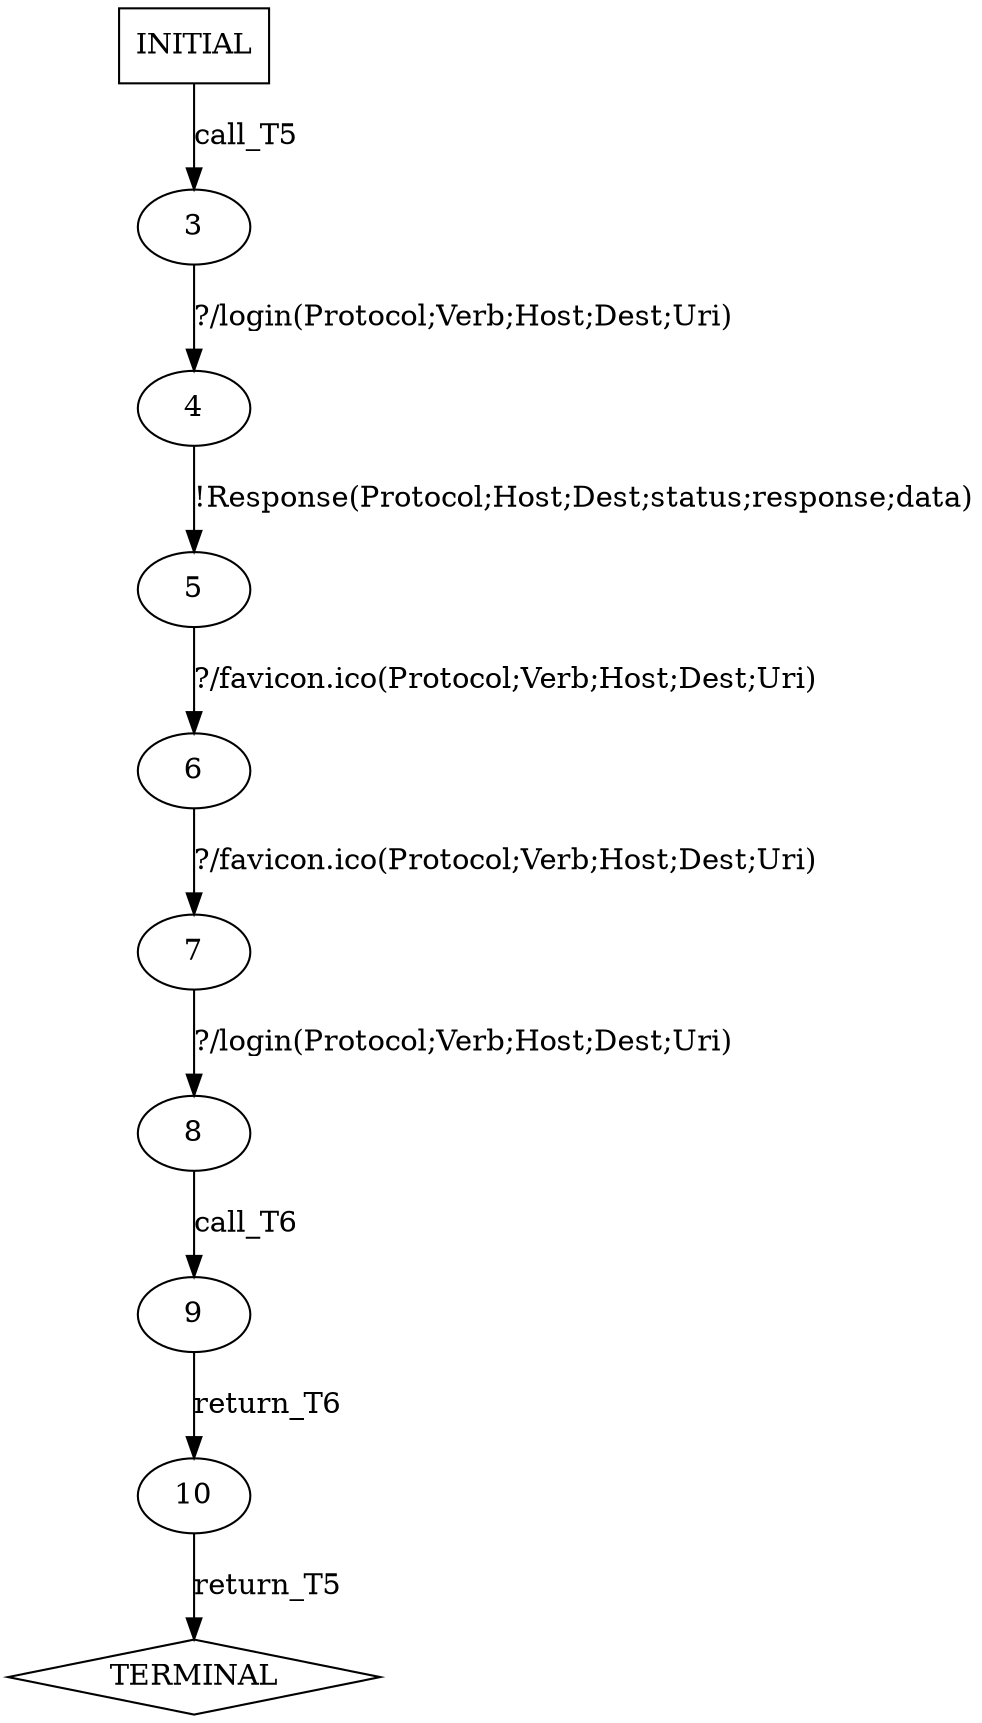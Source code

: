 digraph G {
  0 [label="INITIAL",shape=box];
  1 [label="TERMINAL",shape=diamond];
  3 [label="3"];
  4 [label="4"];
  5 [label="5"];
  6 [label="6"];
  7 [label="7"];
  8 [label="8"];
  9 [label="9"];
  10 [label="10"];
0->3 [label="call_T5"];
3->4 [label="?/login(Protocol;Verb;Host;Dest;Uri)"];
4->5 [label="!Response(Protocol;Host;Dest;status;response;data)"];
5->6 [label="?/favicon.ico(Protocol;Verb;Host;Dest;Uri)"];
6->7 [label="?/favicon.ico(Protocol;Verb;Host;Dest;Uri)"];
7->8 [label="?/login(Protocol;Verb;Host;Dest;Uri)"];
8->9 [label="call_T6"];
9->10 [label="return_T6"];
10->1 [label="return_T5"];
}
